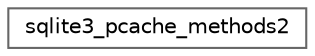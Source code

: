 digraph "Gráfico de Hierarquia de Classes"
{
 // LATEX_PDF_SIZE
  bgcolor="transparent";
  edge [fontname=Helvetica,fontsize=10,labelfontname=Helvetica,labelfontsize=10];
  node [fontname=Helvetica,fontsize=10,shape=box,height=0.2,width=0.4];
  rankdir="LR";
  Node0 [id="Node000000",label="sqlite3_pcache_methods2",height=0.2,width=0.4,color="grey40", fillcolor="white", style="filled",URL="$structsqlite3__pcache__methods2.html",tooltip=" "];
}
